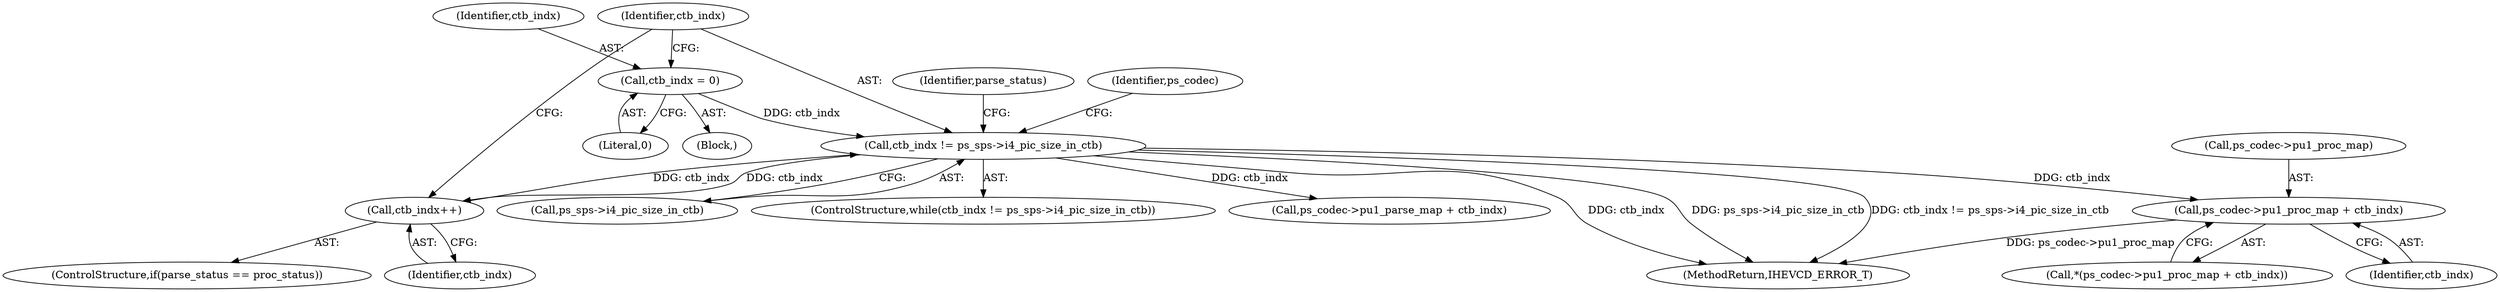 digraph "0_Android_2b9fb0c2074d370a254b35e2489de2d94943578d@pointer" {
"1004523" [label="(Call,ps_codec->pu1_proc_map + ctb_indx)"];
"1004503" [label="(Call,ctb_indx != ps_sps->i4_pic_size_in_ctb)"];
"1004533" [label="(Call,ctb_indx++)"];
"1004499" [label="(Call,ctb_indx = 0)"];
"1004527" [label="(Identifier,ctb_indx)"];
"1004511" [label="(Identifier,parse_status)"];
"1004505" [label="(Call,ps_sps->i4_pic_size_in_ctb)"];
"1004538" [label="(Identifier,ps_codec)"];
"1004529" [label="(ControlStructure,if(parse_status == proc_status))"];
"1004534" [label="(Identifier,ctb_indx)"];
"1004523" [label="(Call,ps_codec->pu1_proc_map + ctb_indx)"];
"1004500" [label="(Identifier,ctb_indx)"];
"1004502" [label="(ControlStructure,while(ctb_indx != ps_sps->i4_pic_size_in_ctb))"];
"1004499" [label="(Call,ctb_indx = 0)"];
"1004513" [label="(Call,ps_codec->pu1_parse_map + ctb_indx)"];
"1004504" [label="(Identifier,ctb_indx)"];
"1004533" [label="(Call,ctb_indx++)"];
"1004497" [label="(Block,)"];
"1004845" [label="(MethodReturn,IHEVCD_ERROR_T)"];
"1004501" [label="(Literal,0)"];
"1004503" [label="(Call,ctb_indx != ps_sps->i4_pic_size_in_ctb)"];
"1004522" [label="(Call,*(ps_codec->pu1_proc_map + ctb_indx))"];
"1004524" [label="(Call,ps_codec->pu1_proc_map)"];
"1004523" -> "1004522"  [label="AST: "];
"1004523" -> "1004527"  [label="CFG: "];
"1004524" -> "1004523"  [label="AST: "];
"1004527" -> "1004523"  [label="AST: "];
"1004522" -> "1004523"  [label="CFG: "];
"1004523" -> "1004845"  [label="DDG: ps_codec->pu1_proc_map"];
"1004503" -> "1004523"  [label="DDG: ctb_indx"];
"1004503" -> "1004502"  [label="AST: "];
"1004503" -> "1004505"  [label="CFG: "];
"1004504" -> "1004503"  [label="AST: "];
"1004505" -> "1004503"  [label="AST: "];
"1004511" -> "1004503"  [label="CFG: "];
"1004538" -> "1004503"  [label="CFG: "];
"1004503" -> "1004845"  [label="DDG: ctb_indx"];
"1004503" -> "1004845"  [label="DDG: ps_sps->i4_pic_size_in_ctb"];
"1004503" -> "1004845"  [label="DDG: ctb_indx != ps_sps->i4_pic_size_in_ctb"];
"1004533" -> "1004503"  [label="DDG: ctb_indx"];
"1004499" -> "1004503"  [label="DDG: ctb_indx"];
"1004503" -> "1004513"  [label="DDG: ctb_indx"];
"1004503" -> "1004533"  [label="DDG: ctb_indx"];
"1004533" -> "1004529"  [label="AST: "];
"1004533" -> "1004534"  [label="CFG: "];
"1004534" -> "1004533"  [label="AST: "];
"1004504" -> "1004533"  [label="CFG: "];
"1004499" -> "1004497"  [label="AST: "];
"1004499" -> "1004501"  [label="CFG: "];
"1004500" -> "1004499"  [label="AST: "];
"1004501" -> "1004499"  [label="AST: "];
"1004504" -> "1004499"  [label="CFG: "];
}
